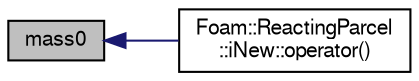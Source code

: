 digraph "mass0"
{
  bgcolor="transparent";
  edge [fontname="FreeSans",fontsize="10",labelfontname="FreeSans",labelfontsize="10"];
  node [fontname="FreeSans",fontsize="10",shape=record];
  rankdir="LR";
  Node272 [label="mass0",height=0.2,width=0.4,color="black", fillcolor="grey75", style="filled", fontcolor="black"];
  Node272 -> Node273 [dir="back",color="midnightblue",fontsize="10",style="solid",fontname="FreeSans"];
  Node273 [label="Foam::ReactingParcel\l::iNew::operator()",height=0.2,width=0.4,color="black",URL="$a23934.html#a15eb768830b48a3c63e17509ffb8febb"];
}

